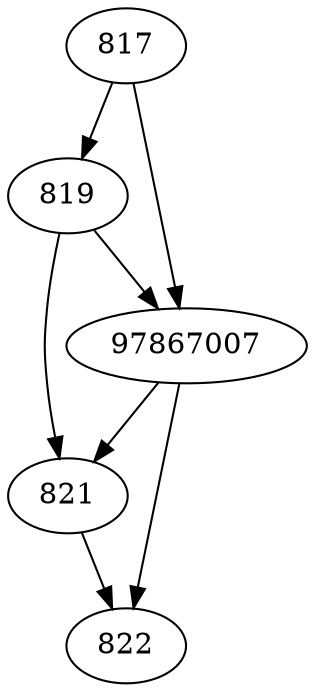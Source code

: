 strict digraph  {
817;
819;
821;
822;
97867007;
817 -> 819;
817 -> 97867007;
819 -> 97867007;
819 -> 821;
821 -> 822;
97867007 -> 821;
97867007 -> 822;
}
